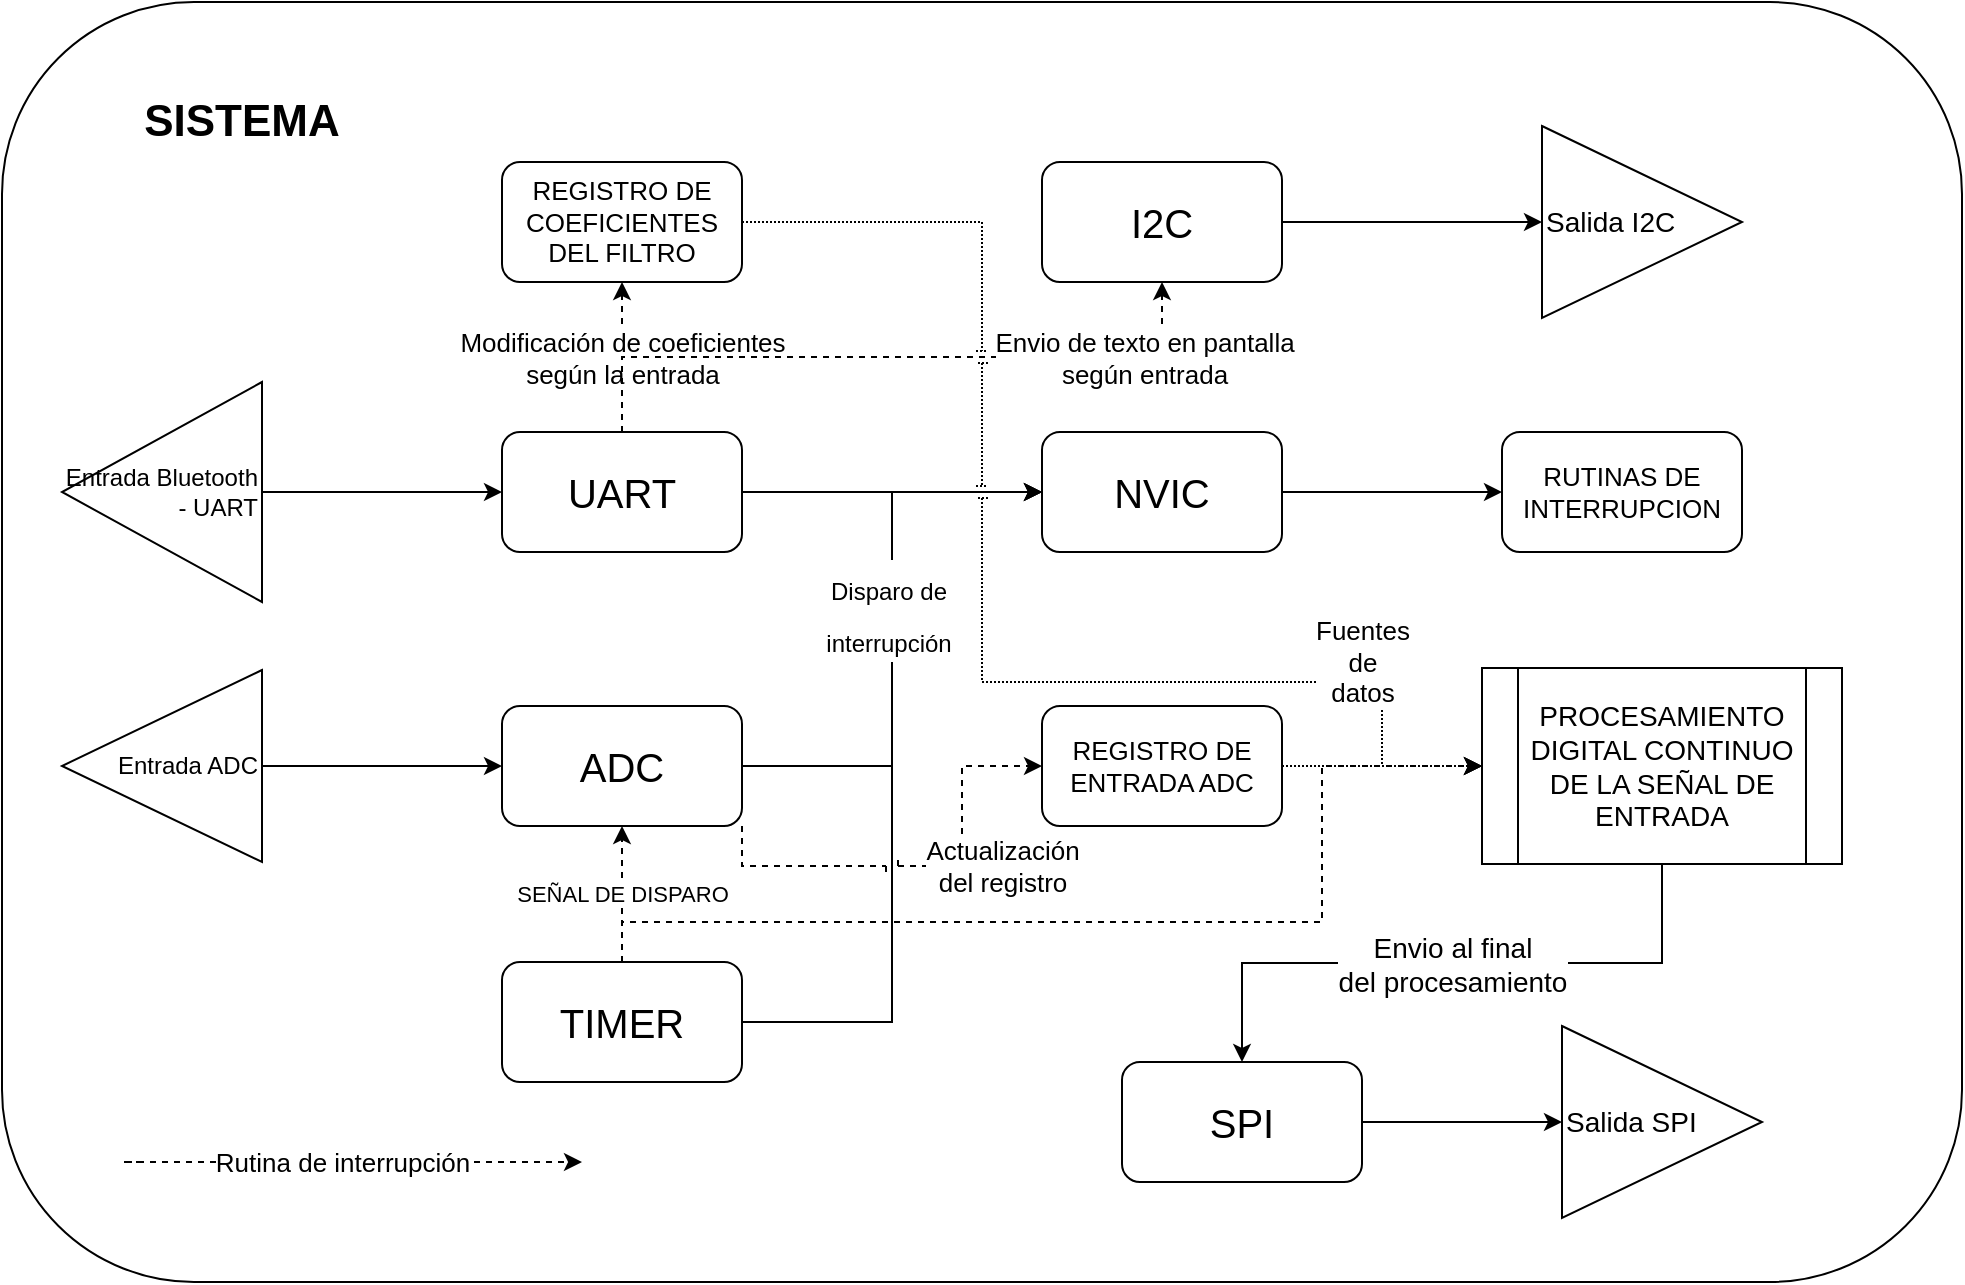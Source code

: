<mxfile version="15.4.0" type="device"><diagram id="Qw6VgiIqHMLftTskgPcj" name="Página-1"><mxGraphModel dx="1097" dy="677" grid="1" gridSize="10" guides="1" tooltips="1" connect="1" arrows="1" fold="1" page="1" pageScale="1" pageWidth="1169" pageHeight="827" math="0" shadow="0"><root><mxCell id="0"/><mxCell id="1" parent="0"/><mxCell id="dXM5gK8YF9baQRqyL86f-2" value="" style="rounded=1;whiteSpace=wrap;html=1;" parent="1" vertex="1"><mxGeometry x="50" y="80" width="980" height="640" as="geometry"/></mxCell><mxCell id="dXM5gK8YF9baQRqyL86f-3" value="&lt;b&gt;&lt;font style=&quot;font-size: 22px&quot;&gt;SISTEMA&lt;/font&gt;&lt;/b&gt;" style="rounded=1;whiteSpace=wrap;html=1;strokeColor=none;" parent="1" vertex="1"><mxGeometry x="110" y="110" width="120" height="60" as="geometry"/></mxCell><mxCell id="dXM5gK8YF9baQRqyL86f-9" style="edgeStyle=orthogonalEdgeStyle;rounded=0;orthogonalLoop=1;jettySize=auto;html=1;exitX=1;exitY=0.5;exitDx=0;exitDy=0;entryX=0;entryY=0.5;entryDx=0;entryDy=0;" parent="1" source="dXM5gK8YF9baQRqyL86f-4" target="dXM5gK8YF9baQRqyL86f-6" edge="1"><mxGeometry relative="1" as="geometry"/></mxCell><mxCell id="dXM5gK8YF9baQRqyL86f-4" value="Entrada ADC" style="triangle;whiteSpace=wrap;html=1;flipH=1;labelPosition=center;verticalLabelPosition=middle;align=right;verticalAlign=middle;" parent="1" vertex="1"><mxGeometry x="80" y="414" width="100" height="96" as="geometry"/></mxCell><mxCell id="dXM5gK8YF9baQRqyL86f-8" style="edgeStyle=orthogonalEdgeStyle;rounded=0;orthogonalLoop=1;jettySize=auto;html=1;exitX=1;exitY=0.5;exitDx=0;exitDy=0;entryX=0;entryY=0.5;entryDx=0;entryDy=0;" parent="1" source="dXM5gK8YF9baQRqyL86f-5" target="dXM5gK8YF9baQRqyL86f-7" edge="1"><mxGeometry relative="1" as="geometry"/></mxCell><mxCell id="dXM5gK8YF9baQRqyL86f-5" value="Entrada Bluetooth - UART" style="triangle;whiteSpace=wrap;html=1;flipH=1;align=right;" parent="1" vertex="1"><mxGeometry x="80" y="270" width="100" height="110" as="geometry"/></mxCell><mxCell id="dXM5gK8YF9baQRqyL86f-35" style="edgeStyle=orthogonalEdgeStyle;rounded=0;jumpStyle=line;orthogonalLoop=1;jettySize=auto;html=1;exitX=1;exitY=0.5;exitDx=0;exitDy=0;entryX=0;entryY=0.5;entryDx=0;entryDy=0;fontSize=13;" parent="1" source="dXM5gK8YF9baQRqyL86f-6" target="dXM5gK8YF9baQRqyL86f-18" edge="1"><mxGeometry relative="1" as="geometry"/></mxCell><mxCell id="dXM5gK8YF9baQRqyL86f-6" value="&lt;font style=&quot;font-size: 20px&quot;&gt;ADC&lt;/font&gt;" style="rounded=1;whiteSpace=wrap;html=1;" parent="1" vertex="1"><mxGeometry x="300" y="432" width="120" height="60" as="geometry"/></mxCell><mxCell id="dXM5gK8YF9baQRqyL86f-20" style="edgeStyle=orthogonalEdgeStyle;rounded=0;orthogonalLoop=1;jettySize=auto;html=1;exitX=1;exitY=0.5;exitDx=0;exitDy=0;entryX=0;entryY=0.5;entryDx=0;entryDy=0;" parent="1" source="dXM5gK8YF9baQRqyL86f-7" target="dXM5gK8YF9baQRqyL86f-18" edge="1"><mxGeometry relative="1" as="geometry"/></mxCell><mxCell id="dXM5gK8YF9baQRqyL86f-28" value="Modificación de coeficientes &lt;br&gt;según la entrada" style="edgeStyle=orthogonalEdgeStyle;rounded=0;orthogonalLoop=1;jettySize=auto;html=1;exitX=0.5;exitY=0;exitDx=0;exitDy=0;entryX=0.5;entryY=1;entryDx=0;entryDy=0;dashed=1;fontSize=13;" parent="1" source="dXM5gK8YF9baQRqyL86f-7" target="dXM5gK8YF9baQRqyL86f-27" edge="1"><mxGeometry relative="1" as="geometry"/></mxCell><mxCell id="dXM5gK8YF9baQRqyL86f-40" value="Envio de texto en pantalla &lt;br&gt;según entrada" style="edgeStyle=orthogonalEdgeStyle;rounded=0;jumpStyle=line;orthogonalLoop=1;jettySize=auto;html=1;exitX=0.5;exitY=0;exitDx=0;exitDy=0;entryX=0.5;entryY=1;entryDx=0;entryDy=0;fontSize=13;dashed=1;" parent="1" source="dXM5gK8YF9baQRqyL86f-7" target="dXM5gK8YF9baQRqyL86f-39" edge="1"><mxGeometry x="0.716" y="2" relative="1" as="geometry"><mxPoint x="2" y="2" as="offset"/></mxGeometry></mxCell><mxCell id="dXM5gK8YF9baQRqyL86f-7" value="&lt;span style=&quot;font-size: 20px&quot;&gt;UART&lt;/span&gt;" style="rounded=1;whiteSpace=wrap;html=1;" parent="1" vertex="1"><mxGeometry x="300" y="295" width="120" height="60" as="geometry"/></mxCell><mxCell id="dXM5gK8YF9baQRqyL86f-45" value="Envio al final&lt;br&gt;del procesamiento" style="edgeStyle=orthogonalEdgeStyle;rounded=0;jumpStyle=line;orthogonalLoop=1;jettySize=auto;html=1;exitX=0.5;exitY=1;exitDx=0;exitDy=0;entryX=0.5;entryY=0;entryDx=0;entryDy=0;fontSize=14;" parent="1" source="dXM5gK8YF9baQRqyL86f-11" target="dXM5gK8YF9baQRqyL86f-16" edge="1"><mxGeometry relative="1" as="geometry"/></mxCell><mxCell id="dXM5gK8YF9baQRqyL86f-11" value="&lt;font style=&quot;font-size: 14px&quot;&gt;PROCESAMIENTO DIGITAL CONTINUO DE LA SEÑAL DE ENTRADA&lt;/font&gt;" style="shape=process;whiteSpace=wrap;html=1;backgroundOutline=1;" parent="1" vertex="1"><mxGeometry x="790" y="413" width="180" height="98" as="geometry"/></mxCell><mxCell id="dXM5gK8YF9baQRqyL86f-13" value="SEÑAL DE DISPARO" style="edgeStyle=orthogonalEdgeStyle;rounded=0;orthogonalLoop=1;jettySize=auto;html=1;exitX=0.5;exitY=0;exitDx=0;exitDy=0;entryX=0.5;entryY=1;entryDx=0;entryDy=0;dashed=1;" parent="1" source="dXM5gK8YF9baQRqyL86f-12" target="dXM5gK8YF9baQRqyL86f-6" edge="1"><mxGeometry relative="1" as="geometry"/></mxCell><mxCell id="dXM5gK8YF9baQRqyL86f-37" style="edgeStyle=orthogonalEdgeStyle;rounded=0;jumpStyle=line;orthogonalLoop=1;jettySize=auto;html=1;exitX=1;exitY=0.5;exitDx=0;exitDy=0;entryX=0;entryY=0.5;entryDx=0;entryDy=0;fontSize=13;" parent="1" source="dXM5gK8YF9baQRqyL86f-12" target="dXM5gK8YF9baQRqyL86f-18" edge="1"><mxGeometry relative="1" as="geometry"/></mxCell><mxCell id="dXM5gK8YF9baQRqyL86f-41" value="&lt;font style=&quot;font-size: 12px ; line-height: 50%&quot;&gt;Disparo de &lt;br&gt;interrupción&lt;/font&gt;" style="edgeLabel;html=1;align=center;verticalAlign=middle;resizable=0;points=[];fontSize=21;" parent="dXM5gK8YF9baQRqyL86f-37" vertex="1" connectable="0"><mxGeometry x="0.357" y="2" relative="1" as="geometry"><mxPoint as="offset"/></mxGeometry></mxCell><mxCell id="ydZuHovEmspl09BJM9WN-1" style="edgeStyle=orthogonalEdgeStyle;rounded=0;orthogonalLoop=1;jettySize=auto;html=1;exitX=0.5;exitY=0;exitDx=0;exitDy=0;entryX=0;entryY=0.5;entryDx=0;entryDy=0;dashed=1;" edge="1" parent="1" source="dXM5gK8YF9baQRqyL86f-12" target="dXM5gK8YF9baQRqyL86f-11"><mxGeometry relative="1" as="geometry"><Array as="points"><mxPoint x="360" y="540"/><mxPoint x="710" y="540"/><mxPoint x="710" y="462"/></Array></mxGeometry></mxCell><mxCell id="dXM5gK8YF9baQRqyL86f-12" value="&lt;font style=&quot;font-size: 20px&quot;&gt;TIMER&lt;/font&gt;" style="rounded=1;whiteSpace=wrap;html=1;" parent="1" vertex="1"><mxGeometry x="300" y="560" width="120" height="60" as="geometry"/></mxCell><mxCell id="dXM5gK8YF9baQRqyL86f-48" style="edgeStyle=orthogonalEdgeStyle;rounded=0;jumpStyle=line;orthogonalLoop=1;jettySize=auto;html=1;exitX=1;exitY=0.5;exitDx=0;exitDy=0;entryX=0;entryY=0.5;entryDx=0;entryDy=0;fontSize=14;" parent="1" source="dXM5gK8YF9baQRqyL86f-16" target="dXM5gK8YF9baQRqyL86f-47" edge="1"><mxGeometry relative="1" as="geometry"/></mxCell><mxCell id="dXM5gK8YF9baQRqyL86f-16" value="&lt;font style=&quot;font-size: 20px&quot;&gt;SPI&lt;/font&gt;" style="rounded=1;whiteSpace=wrap;html=1;" parent="1" vertex="1"><mxGeometry x="610" y="610" width="120" height="60" as="geometry"/></mxCell><mxCell id="dXM5gK8YF9baQRqyL86f-38" style="edgeStyle=orthogonalEdgeStyle;rounded=0;jumpStyle=line;orthogonalLoop=1;jettySize=auto;html=1;exitX=1;exitY=0.5;exitDx=0;exitDy=0;entryX=0;entryY=0.5;entryDx=0;entryDy=0;fontSize=13;" parent="1" source="dXM5gK8YF9baQRqyL86f-18" target="dXM5gK8YF9baQRqyL86f-23" edge="1"><mxGeometry relative="1" as="geometry"/></mxCell><mxCell id="dXM5gK8YF9baQRqyL86f-18" value="&lt;span style=&quot;font-size: 20px&quot;&gt;NVIC&lt;/span&gt;" style="rounded=1;whiteSpace=wrap;html=1;" parent="1" vertex="1"><mxGeometry x="570" y="295" width="120" height="60" as="geometry"/></mxCell><mxCell id="dXM5gK8YF9baQRqyL86f-23" value="&lt;span style=&quot;font-size: 13px;&quot;&gt;RUTINAS DE INTERRUPCION&lt;/span&gt;" style="rounded=1;whiteSpace=wrap;html=1;fontSize=13;" parent="1" vertex="1"><mxGeometry x="800" y="295" width="120" height="60" as="geometry"/></mxCell><mxCell id="dXM5gK8YF9baQRqyL86f-25" value="" style="endArrow=classic;html=1;rounded=0;dashed=1;fontSize=13;edgeStyle=orthogonalEdgeStyle;" parent="1" edge="1"><mxGeometry relative="1" as="geometry"><mxPoint x="120" y="660" as="sourcePoint"/><mxPoint x="340" y="660" as="targetPoint"/><Array as="points"><mxPoint x="110" y="660"/><mxPoint x="110" y="660"/></Array></mxGeometry></mxCell><mxCell id="dXM5gK8YF9baQRqyL86f-26" value="Rutina de interrupción" style="edgeLabel;resizable=0;html=1;align=center;verticalAlign=middle;fontSize=13;" parent="dXM5gK8YF9baQRqyL86f-25" connectable="0" vertex="1"><mxGeometry relative="1" as="geometry"/></mxCell><mxCell id="dXM5gK8YF9baQRqyL86f-46" style="edgeStyle=orthogonalEdgeStyle;rounded=0;jumpStyle=line;orthogonalLoop=1;jettySize=auto;html=1;exitX=1;exitY=0.5;exitDx=0;exitDy=0;entryX=0;entryY=0.5;entryDx=0;entryDy=0;fontSize=14;dashed=1;dashPattern=1 1;" parent="1" source="dXM5gK8YF9baQRqyL86f-27" target="dXM5gK8YF9baQRqyL86f-11" edge="1"><mxGeometry relative="1" as="geometry"><Array as="points"><mxPoint x="540" y="190"/><mxPoint x="540" y="420"/><mxPoint x="740" y="420"/><mxPoint x="740" y="462"/></Array></mxGeometry></mxCell><mxCell id="dXM5gK8YF9baQRqyL86f-27" value="REGISTRO DE COEFICIENTES DEL FILTRO" style="rounded=1;whiteSpace=wrap;html=1;fontSize=13;align=center;" parent="1" vertex="1"><mxGeometry x="300" y="160" width="120" height="60" as="geometry"/></mxCell><mxCell id="dXM5gK8YF9baQRqyL86f-36" value="Fuentes&lt;br&gt;de&lt;br&gt;datos" style="edgeStyle=orthogonalEdgeStyle;rounded=0;jumpStyle=line;orthogonalLoop=1;jettySize=auto;html=1;exitX=1;exitY=0.5;exitDx=0;exitDy=0;fontSize=13;dashed=1;dashPattern=1 1;" parent="1" source="dXM5gK8YF9baQRqyL86f-31" target="dXM5gK8YF9baQRqyL86f-11" edge="1"><mxGeometry x="-0.2" y="52" relative="1" as="geometry"><mxPoint as="offset"/></mxGeometry></mxCell><mxCell id="dXM5gK8YF9baQRqyL86f-31" value="REGISTRO DE ENTRADA ADC" style="rounded=1;whiteSpace=wrap;html=1;fontSize=13;align=center;" parent="1" vertex="1"><mxGeometry x="570" y="432" width="120" height="60" as="geometry"/></mxCell><mxCell id="dXM5gK8YF9baQRqyL86f-33" value="&lt;font style=&quot;font-size: 13px ; line-height: 40%&quot;&gt;&lt;span style=&quot;color: rgb(0 , 0 , 0) ; font-family: &amp;#34;helvetica&amp;#34; ; font-style: normal ; font-weight: 400 ; letter-spacing: normal ; text-align: center ; text-indent: 0px ; text-transform: none ; word-spacing: 0px ; background-color: rgb(255 , 255 , 255) ; display: inline ; float: none&quot;&gt;Actualización &lt;br&gt;del registro&lt;/span&gt;&lt;br&gt;&lt;/font&gt;" style="edgeStyle=orthogonalEdgeStyle;rounded=0;jumpStyle=line;orthogonalLoop=1;jettySize=auto;html=1;exitX=1;exitY=1;exitDx=0;exitDy=0;entryX=0;entryY=0.5;entryDx=0;entryDy=0;dashed=1;fontSize=13;" parent="1" source="dXM5gK8YF9baQRqyL86f-6" target="dXM5gK8YF9baQRqyL86f-31" edge="1"><mxGeometry x="0.182" y="-20" relative="1" as="geometry"><Array as="points"><mxPoint x="420" y="512"/><mxPoint x="530" y="512"/><mxPoint x="530" y="462"/></Array><mxPoint as="offset"/></mxGeometry></mxCell><mxCell id="dXM5gK8YF9baQRqyL86f-43" style="edgeStyle=orthogonalEdgeStyle;rounded=0;jumpStyle=line;orthogonalLoop=1;jettySize=auto;html=1;exitX=1;exitY=0.5;exitDx=0;exitDy=0;entryX=0;entryY=0.5;entryDx=0;entryDy=0;fontSize=14;" parent="1" source="dXM5gK8YF9baQRqyL86f-39" target="dXM5gK8YF9baQRqyL86f-42" edge="1"><mxGeometry relative="1" as="geometry"/></mxCell><mxCell id="dXM5gK8YF9baQRqyL86f-39" value="&lt;font style=&quot;font-size: 20px&quot;&gt;I2C&lt;/font&gt;" style="rounded=1;whiteSpace=wrap;html=1;fontSize=21;align=center;" parent="1" vertex="1"><mxGeometry x="570" y="160" width="120" height="60" as="geometry"/></mxCell><mxCell id="dXM5gK8YF9baQRqyL86f-42" value="Salida I2C" style="triangle;whiteSpace=wrap;html=1;flipH=0;labelPosition=center;verticalLabelPosition=middle;align=left;verticalAlign=middle;fontSize=14;" parent="1" vertex="1"><mxGeometry x="820" y="142" width="100" height="96" as="geometry"/></mxCell><mxCell id="dXM5gK8YF9baQRqyL86f-47" value="Salida SPI" style="triangle;whiteSpace=wrap;html=1;flipH=0;labelPosition=center;verticalLabelPosition=middle;align=left;verticalAlign=middle;fontSize=14;" parent="1" vertex="1"><mxGeometry x="830" y="592" width="100" height="96" as="geometry"/></mxCell></root></mxGraphModel></diagram></mxfile>